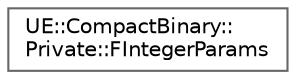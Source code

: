 digraph "Graphical Class Hierarchy"
{
 // INTERACTIVE_SVG=YES
 // LATEX_PDF_SIZE
  bgcolor="transparent";
  edge [fontname=Helvetica,fontsize=10,labelfontname=Helvetica,labelfontsize=10];
  node [fontname=Helvetica,fontsize=10,shape=box,height=0.2,width=0.4];
  rankdir="LR";
  Node0 [id="Node000000",label="UE::CompactBinary::\lPrivate::FIntegerParams",height=0.2,width=0.4,color="grey40", fillcolor="white", style="filled",URL="$d1/d82/structUE_1_1CompactBinary_1_1Private_1_1FIntegerParams.html",tooltip="Parameters for converting to an integer."];
}
